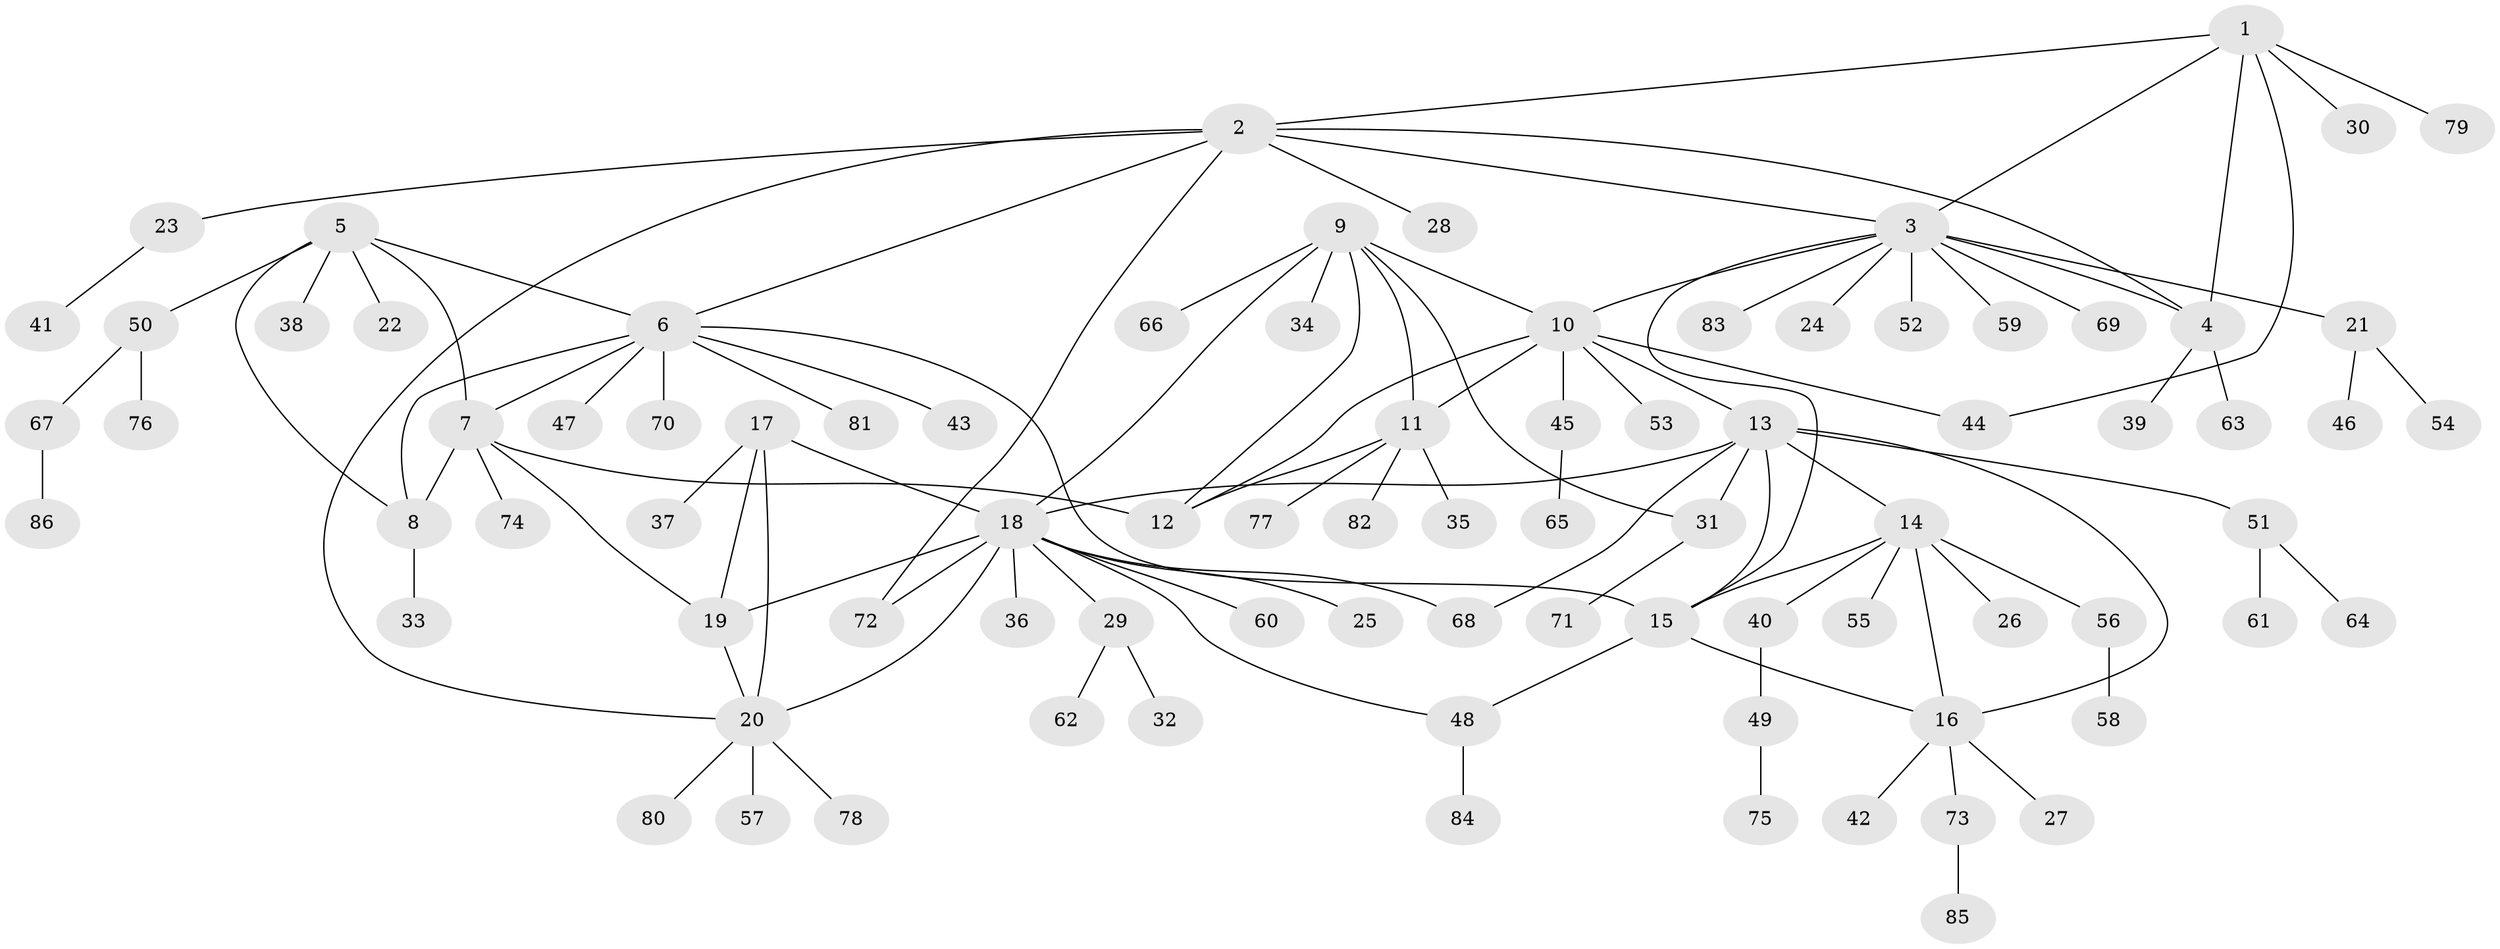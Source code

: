 // coarse degree distribution, {5: 0.06451612903225806, 15: 0.016129032258064516, 10: 0.016129032258064516, 4: 0.06451612903225806, 6: 0.06451612903225806, 8: 0.016129032258064516, 7: 0.03225806451612903, 3: 0.04838709677419355, 11: 0.016129032258064516, 2: 0.06451612903225806, 1: 0.5967741935483871}
// Generated by graph-tools (version 1.1) at 2025/52/02/27/25 19:52:22]
// undirected, 86 vertices, 111 edges
graph export_dot {
graph [start="1"]
  node [color=gray90,style=filled];
  1;
  2;
  3;
  4;
  5;
  6;
  7;
  8;
  9;
  10;
  11;
  12;
  13;
  14;
  15;
  16;
  17;
  18;
  19;
  20;
  21;
  22;
  23;
  24;
  25;
  26;
  27;
  28;
  29;
  30;
  31;
  32;
  33;
  34;
  35;
  36;
  37;
  38;
  39;
  40;
  41;
  42;
  43;
  44;
  45;
  46;
  47;
  48;
  49;
  50;
  51;
  52;
  53;
  54;
  55;
  56;
  57;
  58;
  59;
  60;
  61;
  62;
  63;
  64;
  65;
  66;
  67;
  68;
  69;
  70;
  71;
  72;
  73;
  74;
  75;
  76;
  77;
  78;
  79;
  80;
  81;
  82;
  83;
  84;
  85;
  86;
  1 -- 2;
  1 -- 3;
  1 -- 4;
  1 -- 30;
  1 -- 44;
  1 -- 79;
  2 -- 3;
  2 -- 4;
  2 -- 6;
  2 -- 20;
  2 -- 23;
  2 -- 28;
  2 -- 72;
  3 -- 4;
  3 -- 10;
  3 -- 15;
  3 -- 21;
  3 -- 24;
  3 -- 52;
  3 -- 59;
  3 -- 69;
  3 -- 83;
  4 -- 39;
  4 -- 63;
  5 -- 6;
  5 -- 7;
  5 -- 8;
  5 -- 22;
  5 -- 38;
  5 -- 50;
  6 -- 7;
  6 -- 8;
  6 -- 15;
  6 -- 43;
  6 -- 47;
  6 -- 70;
  6 -- 81;
  7 -- 8;
  7 -- 12;
  7 -- 19;
  7 -- 74;
  8 -- 33;
  9 -- 10;
  9 -- 11;
  9 -- 12;
  9 -- 18;
  9 -- 31;
  9 -- 34;
  9 -- 66;
  10 -- 11;
  10 -- 12;
  10 -- 13;
  10 -- 44;
  10 -- 45;
  10 -- 53;
  11 -- 12;
  11 -- 35;
  11 -- 77;
  11 -- 82;
  13 -- 14;
  13 -- 15;
  13 -- 16;
  13 -- 18;
  13 -- 31;
  13 -- 51;
  13 -- 68;
  14 -- 15;
  14 -- 16;
  14 -- 26;
  14 -- 40;
  14 -- 55;
  14 -- 56;
  15 -- 16;
  15 -- 48;
  16 -- 27;
  16 -- 42;
  16 -- 73;
  17 -- 18;
  17 -- 19;
  17 -- 20;
  17 -- 37;
  18 -- 19;
  18 -- 20;
  18 -- 25;
  18 -- 29;
  18 -- 36;
  18 -- 48;
  18 -- 60;
  18 -- 68;
  18 -- 72;
  19 -- 20;
  20 -- 57;
  20 -- 78;
  20 -- 80;
  21 -- 46;
  21 -- 54;
  23 -- 41;
  29 -- 32;
  29 -- 62;
  31 -- 71;
  40 -- 49;
  45 -- 65;
  48 -- 84;
  49 -- 75;
  50 -- 67;
  50 -- 76;
  51 -- 61;
  51 -- 64;
  56 -- 58;
  67 -- 86;
  73 -- 85;
}
